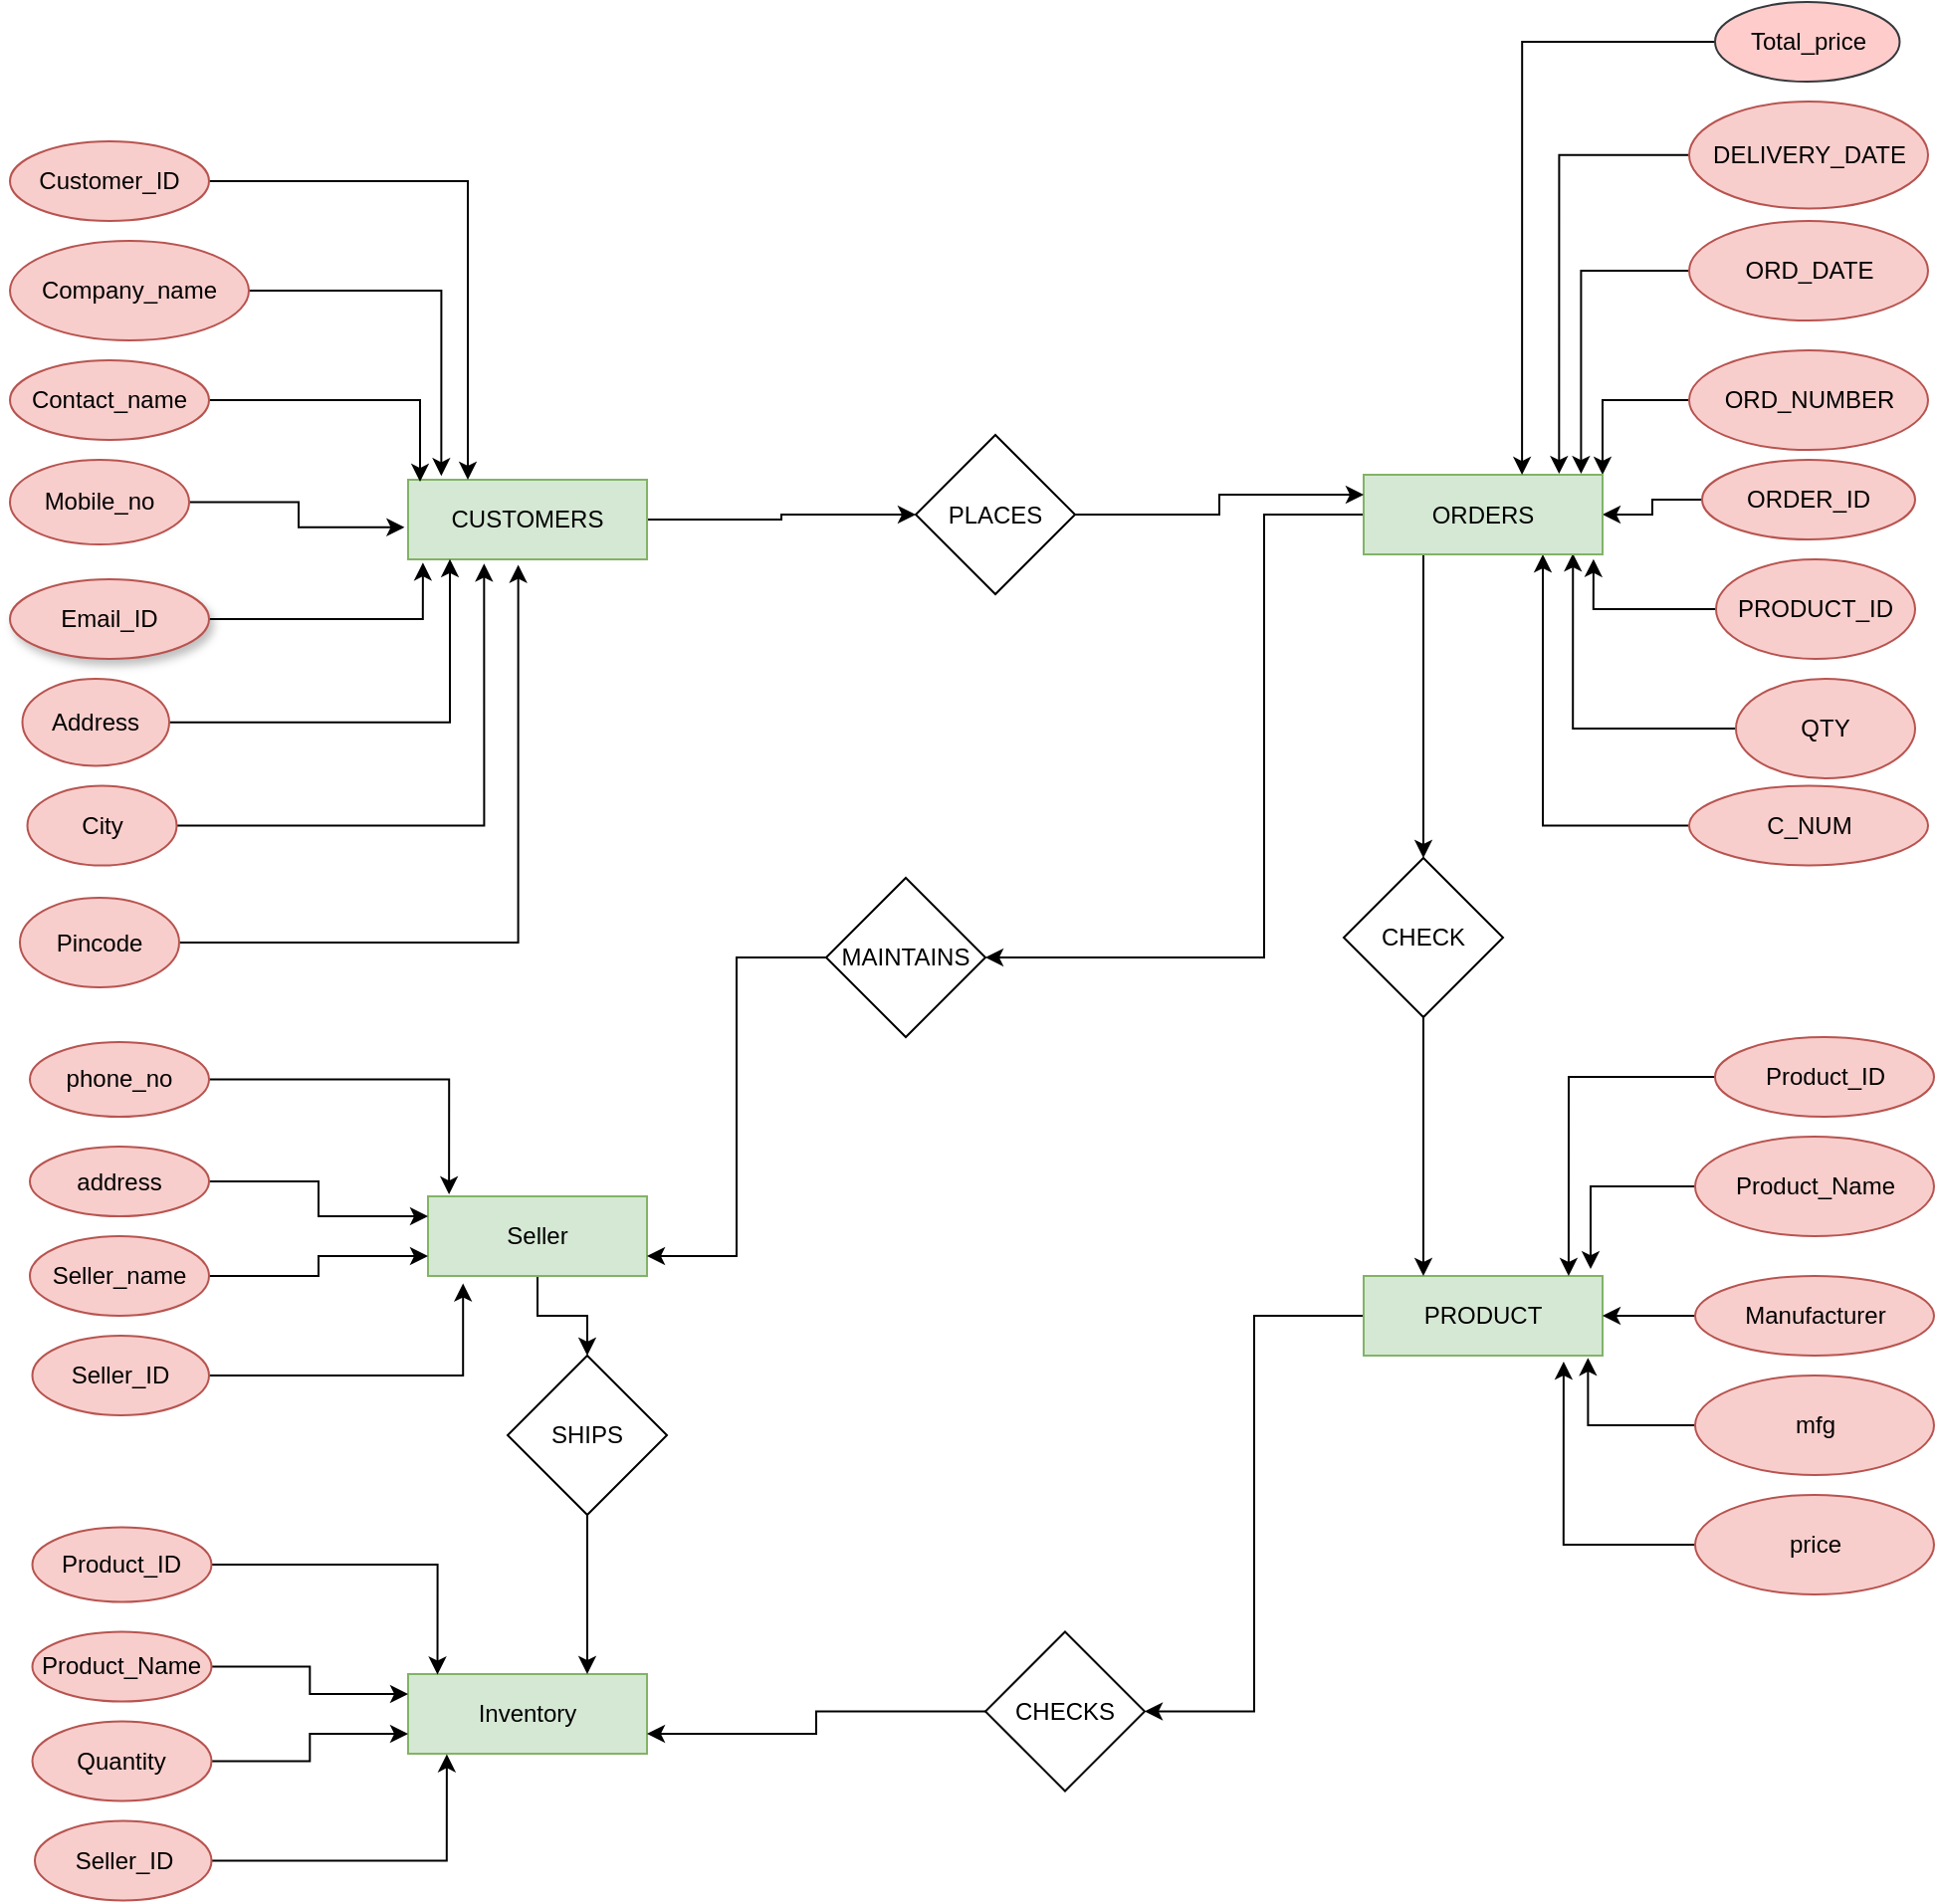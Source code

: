 <mxfile version="18.1.1" type="device"><diagram id="C5RBs43oDa-KdzZeNtuy" name="Page-1"><mxGraphModel dx="2563" dy="2077" grid="1" gridSize="10" guides="1" tooltips="1" connect="1" arrows="1" fold="1" page="1" pageScale="1" pageWidth="827" pageHeight="1169" math="0" shadow="0"><root><mxCell id="WIyWlLk6GJQsqaUBKTNV-0"/><mxCell id="WIyWlLk6GJQsqaUBKTNV-1" parent="WIyWlLk6GJQsqaUBKTNV-0"/><mxCell id="guS8ITLnTZgKYURElgJ5-77" style="edgeStyle=orthogonalEdgeStyle;rounded=0;orthogonalLoop=1;jettySize=auto;html=1;entryX=0;entryY=0.5;entryDx=0;entryDy=0;fontSize=8;" parent="WIyWlLk6GJQsqaUBKTNV-1" source="guS8ITLnTZgKYURElgJ5-78" target="guS8ITLnTZgKYURElgJ5-125" edge="1"><mxGeometry relative="1" as="geometry"/></mxCell><mxCell id="guS8ITLnTZgKYURElgJ5-78" value="CUSTOMERS" style="rounded=0;whiteSpace=wrap;html=1;fillColor=#d5e8d4;strokeColor=#82b366;" parent="WIyWlLk6GJQsqaUBKTNV-1" vertex="1"><mxGeometry x="170" y="170" width="120" height="40" as="geometry"/></mxCell><mxCell id="guS8ITLnTZgKYURElgJ5-79" style="edgeStyle=orthogonalEdgeStyle;rounded=0;orthogonalLoop=1;jettySize=auto;html=1;entryX=1;entryY=0.5;entryDx=0;entryDy=0;fontSize=12;" parent="WIyWlLk6GJQsqaUBKTNV-1" source="guS8ITLnTZgKYURElgJ5-80" target="guS8ITLnTZgKYURElgJ5-150" edge="1"><mxGeometry relative="1" as="geometry"/></mxCell><mxCell id="guS8ITLnTZgKYURElgJ5-80" value="PRODUCT" style="rounded=0;whiteSpace=wrap;html=1;fillColor=#d5e8d4;strokeColor=#82b366;" parent="WIyWlLk6GJQsqaUBKTNV-1" vertex="1"><mxGeometry x="650" y="570" width="120" height="40" as="geometry"/></mxCell><mxCell id="guS8ITLnTZgKYURElgJ5-81" style="edgeStyle=orthogonalEdgeStyle;rounded=0;orthogonalLoop=1;jettySize=auto;html=1;entryX=0.05;entryY=0.026;entryDx=0;entryDy=0;entryPerimeter=0;fontSize=8;" parent="WIyWlLk6GJQsqaUBKTNV-1" source="guS8ITLnTZgKYURElgJ5-82" target="guS8ITLnTZgKYURElgJ5-78" edge="1"><mxGeometry relative="1" as="geometry"/></mxCell><mxCell id="guS8ITLnTZgKYURElgJ5-82" value="Contact_name" style="ellipse;whiteSpace=wrap;html=1;fillColor=#f8cecc;strokeColor=#b85450;" parent="WIyWlLk6GJQsqaUBKTNV-1" vertex="1"><mxGeometry x="-30" y="110" width="100" height="40" as="geometry"/></mxCell><mxCell id="guS8ITLnTZgKYURElgJ5-83" style="edgeStyle=orthogonalEdgeStyle;rounded=0;orthogonalLoop=1;jettySize=auto;html=1;entryX=0.139;entryY=-0.046;entryDx=0;entryDy=0;entryPerimeter=0;fontSize=8;" parent="WIyWlLk6GJQsqaUBKTNV-1" source="guS8ITLnTZgKYURElgJ5-84" target="guS8ITLnTZgKYURElgJ5-78" edge="1"><mxGeometry relative="1" as="geometry"/></mxCell><mxCell id="guS8ITLnTZgKYURElgJ5-84" value="Company_name" style="ellipse;whiteSpace=wrap;html=1;fillColor=#f8cecc;strokeColor=#b85450;" parent="WIyWlLk6GJQsqaUBKTNV-1" vertex="1"><mxGeometry x="-30" y="50" width="120" height="50" as="geometry"/></mxCell><mxCell id="guS8ITLnTZgKYURElgJ5-85" style="edgeStyle=orthogonalEdgeStyle;rounded=0;orthogonalLoop=1;jettySize=auto;html=1;entryX=-0.015;entryY=0.597;entryDx=0;entryDy=0;entryPerimeter=0;fontSize=8;" parent="WIyWlLk6GJQsqaUBKTNV-1" source="guS8ITLnTZgKYURElgJ5-86" target="guS8ITLnTZgKYURElgJ5-78" edge="1"><mxGeometry relative="1" as="geometry"/></mxCell><mxCell id="guS8ITLnTZgKYURElgJ5-86" value="Mobile_no" style="ellipse;whiteSpace=wrap;html=1;fillColor=#f8cecc;strokeColor=#b85450;" parent="WIyWlLk6GJQsqaUBKTNV-1" vertex="1"><mxGeometry x="-30" y="160" width="90" height="42.5" as="geometry"/></mxCell><mxCell id="guS8ITLnTZgKYURElgJ5-87" style="edgeStyle=orthogonalEdgeStyle;rounded=0;orthogonalLoop=1;jettySize=auto;html=1;entryX=0.25;entryY=0;entryDx=0;entryDy=0;fontSize=8;" parent="WIyWlLk6GJQsqaUBKTNV-1" source="guS8ITLnTZgKYURElgJ5-88" target="guS8ITLnTZgKYURElgJ5-78" edge="1"><mxGeometry relative="1" as="geometry"/></mxCell><mxCell id="guS8ITLnTZgKYURElgJ5-88" value="Customer_ID" style="ellipse;whiteSpace=wrap;html=1;fillColor=#f8cecc;strokeColor=#b85450;" parent="WIyWlLk6GJQsqaUBKTNV-1" vertex="1"><mxGeometry x="-30" width="100" height="40" as="geometry"/></mxCell><mxCell id="guS8ITLnTZgKYURElgJ5-89" style="edgeStyle=orthogonalEdgeStyle;rounded=0;orthogonalLoop=1;jettySize=auto;html=1;entryX=0.461;entryY=1.069;entryDx=0;entryDy=0;entryPerimeter=0;fontSize=8;" parent="WIyWlLk6GJQsqaUBKTNV-1" source="guS8ITLnTZgKYURElgJ5-90" target="guS8ITLnTZgKYURElgJ5-78" edge="1"><mxGeometry relative="1" as="geometry"/></mxCell><mxCell id="guS8ITLnTZgKYURElgJ5-90" value="Pincode" style="ellipse;whiteSpace=wrap;html=1;fillColor=#f8cecc;strokeColor=#b85450;" parent="WIyWlLk6GJQsqaUBKTNV-1" vertex="1"><mxGeometry x="-25.0" y="380" width="80" height="45" as="geometry"/></mxCell><mxCell id="guS8ITLnTZgKYURElgJ5-91" style="edgeStyle=orthogonalEdgeStyle;rounded=0;orthogonalLoop=1;jettySize=auto;html=1;entryX=0.175;entryY=0.997;entryDx=0;entryDy=0;entryPerimeter=0;fontSize=8;" parent="WIyWlLk6GJQsqaUBKTNV-1" source="guS8ITLnTZgKYURElgJ5-92" target="guS8ITLnTZgKYURElgJ5-78" edge="1"><mxGeometry relative="1" as="geometry"/></mxCell><mxCell id="guS8ITLnTZgKYURElgJ5-92" value="Address" style="ellipse;whiteSpace=wrap;html=1;fillColor=#f8cecc;strokeColor=#b85450;direction=west;" parent="WIyWlLk6GJQsqaUBKTNV-1" vertex="1"><mxGeometry x="-23.75" y="270" width="73.75" height="43.75" as="geometry"/></mxCell><mxCell id="guS8ITLnTZgKYURElgJ5-93" style="edgeStyle=orthogonalEdgeStyle;rounded=0;orthogonalLoop=1;jettySize=auto;html=1;entryX=0.062;entryY=1.04;entryDx=0;entryDy=0;entryPerimeter=0;fontSize=8;" parent="WIyWlLk6GJQsqaUBKTNV-1" source="guS8ITLnTZgKYURElgJ5-94" target="guS8ITLnTZgKYURElgJ5-78" edge="1"><mxGeometry relative="1" as="geometry"/></mxCell><mxCell id="guS8ITLnTZgKYURElgJ5-94" value="Email_ID" style="ellipse;whiteSpace=wrap;html=1;fillColor=#f8cecc;strokeColor=#b85450;shadow=1;" parent="WIyWlLk6GJQsqaUBKTNV-1" vertex="1"><mxGeometry x="-30" y="220" width="100" height="40" as="geometry"/></mxCell><mxCell id="guS8ITLnTZgKYURElgJ5-95" style="edgeStyle=orthogonalEdgeStyle;rounded=0;orthogonalLoop=1;jettySize=auto;html=1;entryX=0.318;entryY=1.054;entryDx=0;entryDy=0;entryPerimeter=0;fontSize=8;" parent="WIyWlLk6GJQsqaUBKTNV-1" source="guS8ITLnTZgKYURElgJ5-96" target="guS8ITLnTZgKYURElgJ5-78" edge="1"><mxGeometry relative="1" as="geometry"/></mxCell><mxCell id="guS8ITLnTZgKYURElgJ5-96" value="City" style="ellipse;whiteSpace=wrap;html=1;fillColor=#f8cecc;strokeColor=#b85450;" parent="WIyWlLk6GJQsqaUBKTNV-1" vertex="1"><mxGeometry x="-21.25" y="323.75" width="75" height="40" as="geometry"/></mxCell><mxCell id="guS8ITLnTZgKYURElgJ5-97" style="edgeStyle=orthogonalEdgeStyle;rounded=0;orthogonalLoop=1;jettySize=auto;html=1;entryX=1;entryY=0.5;entryDx=0;entryDy=0;" parent="WIyWlLk6GJQsqaUBKTNV-1" source="guS8ITLnTZgKYURElgJ5-98" target="guS8ITLnTZgKYURElgJ5-80" edge="1"><mxGeometry relative="1" as="geometry"/></mxCell><mxCell id="guS8ITLnTZgKYURElgJ5-98" value="Manufacturer" style="ellipse;whiteSpace=wrap;html=1;fillColor=#f8cecc;strokeColor=#b85450;" parent="WIyWlLk6GJQsqaUBKTNV-1" vertex="1"><mxGeometry x="816.5" y="570" width="120" height="40" as="geometry"/></mxCell><mxCell id="guS8ITLnTZgKYURElgJ5-99" style="edgeStyle=orthogonalEdgeStyle;rounded=0;orthogonalLoop=1;jettySize=auto;html=1;entryX=0.95;entryY=-0.086;entryDx=0;entryDy=0;entryPerimeter=0;fontSize=12;" parent="WIyWlLk6GJQsqaUBKTNV-1" source="guS8ITLnTZgKYURElgJ5-100" target="guS8ITLnTZgKYURElgJ5-80" edge="1"><mxGeometry relative="1" as="geometry"/></mxCell><mxCell id="guS8ITLnTZgKYURElgJ5-100" value="Product_Name" style="ellipse;whiteSpace=wrap;html=1;fillColor=#f8cecc;strokeColor=#b85450;" parent="WIyWlLk6GJQsqaUBKTNV-1" vertex="1"><mxGeometry x="816.5" y="500" width="120" height="50" as="geometry"/></mxCell><mxCell id="guS8ITLnTZgKYURElgJ5-101" style="edgeStyle=orthogonalEdgeStyle;rounded=0;orthogonalLoop=1;jettySize=auto;html=1;entryX=0.939;entryY=1.027;entryDx=0;entryDy=0;entryPerimeter=0;fontSize=12;" parent="WIyWlLk6GJQsqaUBKTNV-1" source="guS8ITLnTZgKYURElgJ5-102" target="guS8ITLnTZgKYURElgJ5-80" edge="1"><mxGeometry relative="1" as="geometry"/></mxCell><mxCell id="guS8ITLnTZgKYURElgJ5-102" value="mfg" style="ellipse;whiteSpace=wrap;html=1;fillColor=#f8cecc;strokeColor=#b85450;" parent="WIyWlLk6GJQsqaUBKTNV-1" vertex="1"><mxGeometry x="816.5" y="620" width="120" height="50" as="geometry"/></mxCell><mxCell id="guS8ITLnTZgKYURElgJ5-103" style="edgeStyle=orthogonalEdgeStyle;rounded=0;orthogonalLoop=1;jettySize=auto;html=1;entryX=0.837;entryY=1.075;entryDx=0;entryDy=0;entryPerimeter=0;fontSize=12;" parent="WIyWlLk6GJQsqaUBKTNV-1" source="guS8ITLnTZgKYURElgJ5-104" target="guS8ITLnTZgKYURElgJ5-80" edge="1"><mxGeometry relative="1" as="geometry"/></mxCell><mxCell id="guS8ITLnTZgKYURElgJ5-104" value="price" style="ellipse;whiteSpace=wrap;html=1;fillColor=#f8cecc;strokeColor=#b85450;" parent="WIyWlLk6GJQsqaUBKTNV-1" vertex="1"><mxGeometry x="816.5" y="680" width="120" height="50" as="geometry"/></mxCell><mxCell id="guS8ITLnTZgKYURElgJ5-105" style="edgeStyle=orthogonalEdgeStyle;rounded=0;orthogonalLoop=1;jettySize=auto;html=1;entryX=0.858;entryY=0;entryDx=0;entryDy=0;entryPerimeter=0;" parent="WIyWlLk6GJQsqaUBKTNV-1" source="guS8ITLnTZgKYURElgJ5-106" target="guS8ITLnTZgKYURElgJ5-80" edge="1"><mxGeometry relative="1" as="geometry"/></mxCell><mxCell id="guS8ITLnTZgKYURElgJ5-106" value="Product_ID" style="ellipse;whiteSpace=wrap;html=1;fillColor=#f8cecc;strokeColor=#b85450;" parent="WIyWlLk6GJQsqaUBKTNV-1" vertex="1"><mxGeometry x="826.5" y="450" width="110" height="40" as="geometry"/></mxCell><mxCell id="guS8ITLnTZgKYURElgJ5-107" style="edgeStyle=orthogonalEdgeStyle;rounded=0;orthogonalLoop=1;jettySize=auto;html=1;entryX=1;entryY=0;entryDx=0;entryDy=0;fontSize=8;" parent="WIyWlLk6GJQsqaUBKTNV-1" source="guS8ITLnTZgKYURElgJ5-108" target="guS8ITLnTZgKYURElgJ5-123" edge="1"><mxGeometry relative="1" as="geometry"/></mxCell><mxCell id="guS8ITLnTZgKYURElgJ5-108" value="ORD_NUMBER" style="ellipse;whiteSpace=wrap;html=1;fillColor=#f8cecc;strokeColor=#b85450;" parent="WIyWlLk6GJQsqaUBKTNV-1" vertex="1"><mxGeometry x="813.5" y="105" width="120" height="50" as="geometry"/></mxCell><mxCell id="guS8ITLnTZgKYURElgJ5-109" style="edgeStyle=orthogonalEdgeStyle;rounded=0;orthogonalLoop=1;jettySize=auto;html=1;entryX=0.91;entryY=-0.011;entryDx=0;entryDy=0;entryPerimeter=0;fontSize=8;" parent="WIyWlLk6GJQsqaUBKTNV-1" source="guS8ITLnTZgKYURElgJ5-110" target="guS8ITLnTZgKYURElgJ5-123" edge="1"><mxGeometry relative="1" as="geometry"/></mxCell><mxCell id="guS8ITLnTZgKYURElgJ5-110" value="ORD_DATE" style="ellipse;whiteSpace=wrap;html=1;fillColor=#f8cecc;strokeColor=#b85450;" parent="WIyWlLk6GJQsqaUBKTNV-1" vertex="1"><mxGeometry x="813.5" y="40" width="120" height="50" as="geometry"/></mxCell><mxCell id="guS8ITLnTZgKYURElgJ5-111" style="edgeStyle=orthogonalEdgeStyle;rounded=0;orthogonalLoop=1;jettySize=auto;html=1;entryX=0.876;entryY=0.989;entryDx=0;entryDy=0;entryPerimeter=0;fontSize=8;" parent="WIyWlLk6GJQsqaUBKTNV-1" source="guS8ITLnTZgKYURElgJ5-112" target="guS8ITLnTZgKYURElgJ5-123" edge="1"><mxGeometry relative="1" as="geometry"/></mxCell><mxCell id="guS8ITLnTZgKYURElgJ5-112" value="QTY" style="ellipse;whiteSpace=wrap;html=1;fillColor=#f8cecc;strokeColor=#b85450;" parent="WIyWlLk6GJQsqaUBKTNV-1" vertex="1"><mxGeometry x="837" y="270" width="90" height="50" as="geometry"/></mxCell><mxCell id="guS8ITLnTZgKYURElgJ5-113" style="edgeStyle=orthogonalEdgeStyle;rounded=0;orthogonalLoop=1;jettySize=auto;html=1;entryX=0.75;entryY=1;entryDx=0;entryDy=0;fontSize=8;" parent="WIyWlLk6GJQsqaUBKTNV-1" source="guS8ITLnTZgKYURElgJ5-114" target="guS8ITLnTZgKYURElgJ5-123" edge="1"><mxGeometry relative="1" as="geometry"/></mxCell><mxCell id="guS8ITLnTZgKYURElgJ5-114" value="C_NUM" style="ellipse;whiteSpace=wrap;html=1;fillColor=#f8cecc;strokeColor=#b85450;" parent="WIyWlLk6GJQsqaUBKTNV-1" vertex="1"><mxGeometry x="813.5" y="323.75" width="120" height="40" as="geometry"/></mxCell><mxCell id="guS8ITLnTZgKYURElgJ5-115" style="edgeStyle=orthogonalEdgeStyle;rounded=0;orthogonalLoop=1;jettySize=auto;html=1;entryX=1;entryY=0.5;entryDx=0;entryDy=0;fontSize=8;" parent="WIyWlLk6GJQsqaUBKTNV-1" source="guS8ITLnTZgKYURElgJ5-116" target="guS8ITLnTZgKYURElgJ5-123" edge="1"><mxGeometry relative="1" as="geometry"/></mxCell><mxCell id="guS8ITLnTZgKYURElgJ5-116" value="ORDER_ID" style="ellipse;whiteSpace=wrap;html=1;fillColor=#f8cecc;strokeColor=#b85450;" parent="WIyWlLk6GJQsqaUBKTNV-1" vertex="1"><mxGeometry x="820" y="160" width="107" height="40" as="geometry"/></mxCell><mxCell id="guS8ITLnTZgKYURElgJ5-117" style="edgeStyle=orthogonalEdgeStyle;rounded=0;orthogonalLoop=1;jettySize=auto;html=1;entryX=0.962;entryY=1.058;entryDx=0;entryDy=0;entryPerimeter=0;fontSize=8;" parent="WIyWlLk6GJQsqaUBKTNV-1" source="guS8ITLnTZgKYURElgJ5-118" target="guS8ITLnTZgKYURElgJ5-123" edge="1"><mxGeometry relative="1" as="geometry"/></mxCell><mxCell id="guS8ITLnTZgKYURElgJ5-118" value="PRODUCT_ID" style="ellipse;whiteSpace=wrap;html=1;fillColor=#f8cecc;strokeColor=#b85450;" parent="WIyWlLk6GJQsqaUBKTNV-1" vertex="1"><mxGeometry x="827" y="210" width="100" height="50" as="geometry"/></mxCell><mxCell id="guS8ITLnTZgKYURElgJ5-119" style="edgeStyle=orthogonalEdgeStyle;rounded=0;orthogonalLoop=1;jettySize=auto;html=1;entryX=0.818;entryY=-0.011;entryDx=0;entryDy=0;entryPerimeter=0;fontSize=8;" parent="WIyWlLk6GJQsqaUBKTNV-1" source="guS8ITLnTZgKYURElgJ5-120" target="guS8ITLnTZgKYURElgJ5-123" edge="1"><mxGeometry relative="1" as="geometry"/></mxCell><mxCell id="guS8ITLnTZgKYURElgJ5-120" value="DELIVERY_DATE" style="ellipse;whiteSpace=wrap;html=1;fillColor=#f8cecc;strokeColor=#b85450;" parent="WIyWlLk6GJQsqaUBKTNV-1" vertex="1"><mxGeometry x="813.5" y="-20" width="120" height="53.75" as="geometry"/></mxCell><mxCell id="guS8ITLnTZgKYURElgJ5-121" style="edgeStyle=orthogonalEdgeStyle;rounded=0;orthogonalLoop=1;jettySize=auto;html=1;fontSize=12;exitX=0.25;exitY=1;exitDx=0;exitDy=0;" parent="WIyWlLk6GJQsqaUBKTNV-1" source="guS8ITLnTZgKYURElgJ5-123" target="guS8ITLnTZgKYURElgJ5-146" edge="1"><mxGeometry relative="1" as="geometry"/></mxCell><mxCell id="guS8ITLnTZgKYURElgJ5-122" style="edgeStyle=orthogonalEdgeStyle;rounded=0;orthogonalLoop=1;jettySize=auto;html=1;entryX=1;entryY=0.5;entryDx=0;entryDy=0;fontSize=12;" parent="WIyWlLk6GJQsqaUBKTNV-1" source="guS8ITLnTZgKYURElgJ5-123" target="guS8ITLnTZgKYURElgJ5-148" edge="1"><mxGeometry relative="1" as="geometry"><Array as="points"><mxPoint x="600" y="188"/><mxPoint x="600" y="410"/></Array></mxGeometry></mxCell><mxCell id="guS8ITLnTZgKYURElgJ5-123" value="ORDERS" style="rounded=0;whiteSpace=wrap;html=1;fillColor=#d5e8d4;strokeColor=#82b366;" parent="WIyWlLk6GJQsqaUBKTNV-1" vertex="1"><mxGeometry x="650" y="167.5" width="120" height="40" as="geometry"/></mxCell><mxCell id="guS8ITLnTZgKYURElgJ5-124" style="edgeStyle=orthogonalEdgeStyle;rounded=0;orthogonalLoop=1;jettySize=auto;html=1;fontSize=8;entryX=0;entryY=0.25;entryDx=0;entryDy=0;" parent="WIyWlLk6GJQsqaUBKTNV-1" source="guS8ITLnTZgKYURElgJ5-125" target="guS8ITLnTZgKYURElgJ5-123" edge="1"><mxGeometry relative="1" as="geometry"/></mxCell><mxCell id="guS8ITLnTZgKYURElgJ5-125" value="&lt;font style=&quot;font-size: 12px;&quot;&gt;PLACES&lt;/font&gt;" style="rhombus;whiteSpace=wrap;html=1;fontSize=8;" parent="WIyWlLk6GJQsqaUBKTNV-1" vertex="1"><mxGeometry x="425" y="147.5" width="80" height="80" as="geometry"/></mxCell><mxCell id="guS8ITLnTZgKYURElgJ5-126" style="edgeStyle=orthogonalEdgeStyle;rounded=0;orthogonalLoop=1;jettySize=auto;html=1;entryX=0.5;entryY=0;entryDx=0;entryDy=0;fontSize=12;" parent="WIyWlLk6GJQsqaUBKTNV-1" source="guS8ITLnTZgKYURElgJ5-127" target="guS8ITLnTZgKYURElgJ5-152" edge="1"><mxGeometry relative="1" as="geometry"/></mxCell><mxCell id="guS8ITLnTZgKYURElgJ5-127" value="Seller" style="rounded=0;whiteSpace=wrap;html=1;fontSize=12;fillColor=#d5e8d4;strokeColor=#82b366;" parent="WIyWlLk6GJQsqaUBKTNV-1" vertex="1"><mxGeometry x="180" y="530" width="110" height="40" as="geometry"/></mxCell><mxCell id="guS8ITLnTZgKYURElgJ5-128" style="edgeStyle=orthogonalEdgeStyle;rounded=0;orthogonalLoop=1;jettySize=auto;html=1;entryX=0.096;entryY=-0.024;entryDx=0;entryDy=0;entryPerimeter=0;fontSize=12;" parent="WIyWlLk6GJQsqaUBKTNV-1" source="guS8ITLnTZgKYURElgJ5-129" target="guS8ITLnTZgKYURElgJ5-127" edge="1"><mxGeometry relative="1" as="geometry"/></mxCell><mxCell id="guS8ITLnTZgKYURElgJ5-129" value="phone_no" style="ellipse;whiteSpace=wrap;html=1;fontSize=12;fillColor=#f8cecc;strokeColor=#b85450;" parent="WIyWlLk6GJQsqaUBKTNV-1" vertex="1"><mxGeometry x="-20" y="452.5" width="90" height="37.5" as="geometry"/></mxCell><mxCell id="guS8ITLnTZgKYURElgJ5-130" style="edgeStyle=orthogonalEdgeStyle;rounded=0;orthogonalLoop=1;jettySize=auto;html=1;entryX=0;entryY=0.25;entryDx=0;entryDy=0;fontSize=12;" parent="WIyWlLk6GJQsqaUBKTNV-1" source="guS8ITLnTZgKYURElgJ5-131" target="guS8ITLnTZgKYURElgJ5-127" edge="1"><mxGeometry relative="1" as="geometry"/></mxCell><mxCell id="guS8ITLnTZgKYURElgJ5-131" value="address" style="ellipse;whiteSpace=wrap;html=1;fontSize=12;fillColor=#f8cecc;strokeColor=#b85450;" parent="WIyWlLk6GJQsqaUBKTNV-1" vertex="1"><mxGeometry x="-20" y="505" width="90" height="35" as="geometry"/></mxCell><mxCell id="guS8ITLnTZgKYURElgJ5-132" style="edgeStyle=orthogonalEdgeStyle;rounded=0;orthogonalLoop=1;jettySize=auto;html=1;entryX=0;entryY=0.75;entryDx=0;entryDy=0;fontSize=12;" parent="WIyWlLk6GJQsqaUBKTNV-1" source="guS8ITLnTZgKYURElgJ5-133" target="guS8ITLnTZgKYURElgJ5-127" edge="1"><mxGeometry relative="1" as="geometry"/></mxCell><mxCell id="guS8ITLnTZgKYURElgJ5-133" value="Seller_name" style="ellipse;whiteSpace=wrap;html=1;fontSize=12;fillColor=#f8cecc;strokeColor=#b85450;" parent="WIyWlLk6GJQsqaUBKTNV-1" vertex="1"><mxGeometry x="-20" y="550" width="90" height="40" as="geometry"/></mxCell><mxCell id="guS8ITLnTZgKYURElgJ5-134" style="edgeStyle=orthogonalEdgeStyle;rounded=0;orthogonalLoop=1;jettySize=auto;html=1;entryX=0.16;entryY=1.094;entryDx=0;entryDy=0;entryPerimeter=0;fontSize=12;" parent="WIyWlLk6GJQsqaUBKTNV-1" source="guS8ITLnTZgKYURElgJ5-135" target="guS8ITLnTZgKYURElgJ5-127" edge="1"><mxGeometry relative="1" as="geometry"/></mxCell><mxCell id="guS8ITLnTZgKYURElgJ5-135" value="Seller_ID" style="ellipse;whiteSpace=wrap;html=1;fontSize=12;fillColor=#f8cecc;strokeColor=#b85450;" parent="WIyWlLk6GJQsqaUBKTNV-1" vertex="1"><mxGeometry x="-18.75" y="600" width="88.75" height="40" as="geometry"/></mxCell><mxCell id="guS8ITLnTZgKYURElgJ5-136" value="&lt;font style=&quot;font-size: 12px;&quot;&gt;Inventory&lt;/font&gt;" style="rounded=0;whiteSpace=wrap;html=1;fontSize=12;fillColor=#d5e8d4;strokeColor=#82b366;" parent="WIyWlLk6GJQsqaUBKTNV-1" vertex="1"><mxGeometry x="170" y="770" width="120" height="40" as="geometry"/></mxCell><mxCell id="guS8ITLnTZgKYURElgJ5-137" style="edgeStyle=orthogonalEdgeStyle;rounded=0;orthogonalLoop=1;jettySize=auto;html=1;entryX=0.123;entryY=0.006;entryDx=0;entryDy=0;entryPerimeter=0;fontSize=12;" parent="WIyWlLk6GJQsqaUBKTNV-1" source="guS8ITLnTZgKYURElgJ5-138" target="guS8ITLnTZgKYURElgJ5-136" edge="1"><mxGeometry relative="1" as="geometry"/></mxCell><mxCell id="guS8ITLnTZgKYURElgJ5-138" value="Product_ID" style="ellipse;whiteSpace=wrap;html=1;fontSize=12;fillColor=#f8cecc;strokeColor=#b85450;" parent="WIyWlLk6GJQsqaUBKTNV-1" vertex="1"><mxGeometry x="-18.75" y="696.25" width="90" height="37.5" as="geometry"/></mxCell><mxCell id="guS8ITLnTZgKYURElgJ5-139" style="edgeStyle=orthogonalEdgeStyle;rounded=0;orthogonalLoop=1;jettySize=auto;html=1;entryX=0;entryY=0.25;entryDx=0;entryDy=0;fontSize=12;" parent="WIyWlLk6GJQsqaUBKTNV-1" source="guS8ITLnTZgKYURElgJ5-140" target="guS8ITLnTZgKYURElgJ5-136" edge="1"><mxGeometry relative="1" as="geometry"/></mxCell><mxCell id="guS8ITLnTZgKYURElgJ5-140" value="Product_Name" style="ellipse;whiteSpace=wrap;html=1;fontSize=12;fillColor=#f8cecc;strokeColor=#b85450;" parent="WIyWlLk6GJQsqaUBKTNV-1" vertex="1"><mxGeometry x="-18.75" y="748.75" width="90" height="35" as="geometry"/></mxCell><mxCell id="guS8ITLnTZgKYURElgJ5-141" style="edgeStyle=orthogonalEdgeStyle;rounded=0;orthogonalLoop=1;jettySize=auto;html=1;entryX=0;entryY=0.75;entryDx=0;entryDy=0;fontSize=12;" parent="WIyWlLk6GJQsqaUBKTNV-1" source="guS8ITLnTZgKYURElgJ5-142" target="guS8ITLnTZgKYURElgJ5-136" edge="1"><mxGeometry relative="1" as="geometry"/></mxCell><mxCell id="guS8ITLnTZgKYURElgJ5-142" value="Quantity" style="ellipse;whiteSpace=wrap;html=1;fontSize=12;fillColor=#f8cecc;strokeColor=#b85450;" parent="WIyWlLk6GJQsqaUBKTNV-1" vertex="1"><mxGeometry x="-18.75" y="793.75" width="90" height="40" as="geometry"/></mxCell><mxCell id="guS8ITLnTZgKYURElgJ5-143" style="edgeStyle=orthogonalEdgeStyle;rounded=0;orthogonalLoop=1;jettySize=auto;html=1;entryX=0.162;entryY=1.006;entryDx=0;entryDy=0;entryPerimeter=0;fontSize=12;" parent="WIyWlLk6GJQsqaUBKTNV-1" source="guS8ITLnTZgKYURElgJ5-144" target="guS8ITLnTZgKYURElgJ5-136" edge="1"><mxGeometry relative="1" as="geometry"/></mxCell><mxCell id="guS8ITLnTZgKYURElgJ5-144" value="Seller_ID" style="ellipse;whiteSpace=wrap;html=1;fontSize=12;fillColor=#f8cecc;strokeColor=#b85450;" parent="WIyWlLk6GJQsqaUBKTNV-1" vertex="1"><mxGeometry x="-17.5" y="843.75" width="88.75" height="40" as="geometry"/></mxCell><mxCell id="guS8ITLnTZgKYURElgJ5-145" style="edgeStyle=orthogonalEdgeStyle;rounded=0;orthogonalLoop=1;jettySize=auto;html=1;entryX=0.25;entryY=0;entryDx=0;entryDy=0;fontSize=12;" parent="WIyWlLk6GJQsqaUBKTNV-1" source="guS8ITLnTZgKYURElgJ5-146" target="guS8ITLnTZgKYURElgJ5-80" edge="1"><mxGeometry relative="1" as="geometry"/></mxCell><mxCell id="guS8ITLnTZgKYURElgJ5-146" value="CHECK" style="rhombus;whiteSpace=wrap;html=1;fontSize=12;" parent="WIyWlLk6GJQsqaUBKTNV-1" vertex="1"><mxGeometry x="640" y="360" width="80" height="80" as="geometry"/></mxCell><mxCell id="guS8ITLnTZgKYURElgJ5-147" style="edgeStyle=orthogonalEdgeStyle;rounded=0;orthogonalLoop=1;jettySize=auto;html=1;entryX=1;entryY=0.75;entryDx=0;entryDy=0;fontSize=12;" parent="WIyWlLk6GJQsqaUBKTNV-1" source="guS8ITLnTZgKYURElgJ5-148" target="guS8ITLnTZgKYURElgJ5-127" edge="1"><mxGeometry relative="1" as="geometry"/></mxCell><mxCell id="guS8ITLnTZgKYURElgJ5-148" value="MAINTAINS" style="rhombus;whiteSpace=wrap;html=1;fontSize=12;" parent="WIyWlLk6GJQsqaUBKTNV-1" vertex="1"><mxGeometry x="380" y="370" width="80" height="80" as="geometry"/></mxCell><mxCell id="guS8ITLnTZgKYURElgJ5-149" style="edgeStyle=orthogonalEdgeStyle;rounded=0;orthogonalLoop=1;jettySize=auto;html=1;entryX=1;entryY=0.75;entryDx=0;entryDy=0;fontSize=12;" parent="WIyWlLk6GJQsqaUBKTNV-1" source="guS8ITLnTZgKYURElgJ5-150" target="guS8ITLnTZgKYURElgJ5-136" edge="1"><mxGeometry relative="1" as="geometry"/></mxCell><mxCell id="guS8ITLnTZgKYURElgJ5-150" value="CHECKS" style="rhombus;whiteSpace=wrap;html=1;fontSize=12;" parent="WIyWlLk6GJQsqaUBKTNV-1" vertex="1"><mxGeometry x="460" y="748.75" width="80" height="80" as="geometry"/></mxCell><mxCell id="guS8ITLnTZgKYURElgJ5-151" style="edgeStyle=orthogonalEdgeStyle;rounded=0;orthogonalLoop=1;jettySize=auto;html=1;entryX=0.75;entryY=0;entryDx=0;entryDy=0;fontSize=12;" parent="WIyWlLk6GJQsqaUBKTNV-1" source="guS8ITLnTZgKYURElgJ5-152" target="guS8ITLnTZgKYURElgJ5-136" edge="1"><mxGeometry relative="1" as="geometry"/></mxCell><mxCell id="guS8ITLnTZgKYURElgJ5-152" value="SHIPS" style="rhombus;whiteSpace=wrap;html=1;fontSize=12;" parent="WIyWlLk6GJQsqaUBKTNV-1" vertex="1"><mxGeometry x="220" y="610" width="80" height="80" as="geometry"/></mxCell><mxCell id="guS8ITLnTZgKYURElgJ5-154" style="edgeStyle=orthogonalEdgeStyle;rounded=0;orthogonalLoop=1;jettySize=auto;html=1;entryX=0.663;entryY=0.001;entryDx=0;entryDy=0;entryPerimeter=0;" parent="WIyWlLk6GJQsqaUBKTNV-1" source="guS8ITLnTZgKYURElgJ5-153" target="guS8ITLnTZgKYURElgJ5-123" edge="1"><mxGeometry relative="1" as="geometry"/></mxCell><mxCell id="guS8ITLnTZgKYURElgJ5-153" value="Total_price" style="ellipse;whiteSpace=wrap;html=1;hachureGap=4;fillColor=#ffcccc;strokeColor=#36393d;" parent="WIyWlLk6GJQsqaUBKTNV-1" vertex="1"><mxGeometry x="826.5" y="-70" width="92.75" height="40" as="geometry"/></mxCell></root></mxGraphModel></diagram></mxfile>